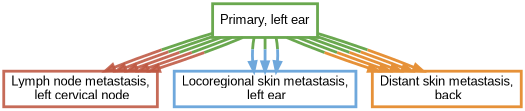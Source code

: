 digraph  {
dpi=600;size=3.5;
"Primary, left ear" [color="#6aa84f", fillcolor=white, fontname=Arial, penwidth="3.0", shape=box];
"Lymph node metastasis,\n left cervical node" [color="#be5742e1", fillcolor=white, fontname=Arial, penwidth="3.0", shape=box];
"Locoregional skin metastasis,\n left ear" [color="#6fa8dc", fillcolor=white, fontname=Arial, penwidth="3.0", shape=box];
"Distant skin metastasis,\n back" [color="#e69138", fillcolor=white, fontname=Arial, penwidth="3.0", shape=box];
"Primary, left ear" -> "Lymph node metastasis,\n left cervical node"  [color="#6aa84f;0.5:#be5742e1", key=0, penwidth=3];
"Primary, left ear" -> "Lymph node metastasis,\n left cervical node"  [color="#6aa84f;0.5:#be5742e1", key=1, penwidth=3];
"Primary, left ear" -> "Lymph node metastasis,\n left cervical node"  [color="#6aa84f;0.5:#be5742e1", key=2, penwidth=3];
"Primary, left ear" -> "Lymph node metastasis,\n left cervical node"  [color="#6aa84f;0.5:#be5742e1", key=3, penwidth=3];
"Primary, left ear" -> "Lymph node metastasis,\n left cervical node"  [color="#6aa84f;0.5:#be5742e1", key=4, penwidth=3];
"Primary, left ear" -> "Locoregional skin metastasis,\n left ear"  [color="#6aa84f;0.5:#6fa8dc", key=0, penwidth=3];
"Primary, left ear" -> "Locoregional skin metastasis,\n left ear"  [color="#6aa84f;0.5:#6fa8dc", key=1, penwidth=3];
"Primary, left ear" -> "Locoregional skin metastasis,\n left ear"  [color="#6aa84f;0.5:#6fa8dc", key=2, penwidth=3];
"Primary, left ear" -> "Distant skin metastasis,\n back"  [color="#6aa84f;0.5:#e69138", key=0, penwidth=3];
"Primary, left ear" -> "Distant skin metastasis,\n back"  [color="#6aa84f;0.5:#e69138", key=1, penwidth=3];
"Primary, left ear" -> "Distant skin metastasis,\n back"  [color="#6aa84f;0.5:#e69138", key=2, penwidth=3];
"Primary, left ear" -> "Distant skin metastasis,\n back"  [color="#6aa84f;0.5:#e69138", key=3, penwidth=3];
"Primary, left ear" -> "Distant skin metastasis,\n back"  [color="#6aa84f;0.5:#e69138", key=4, penwidth=3];
}
